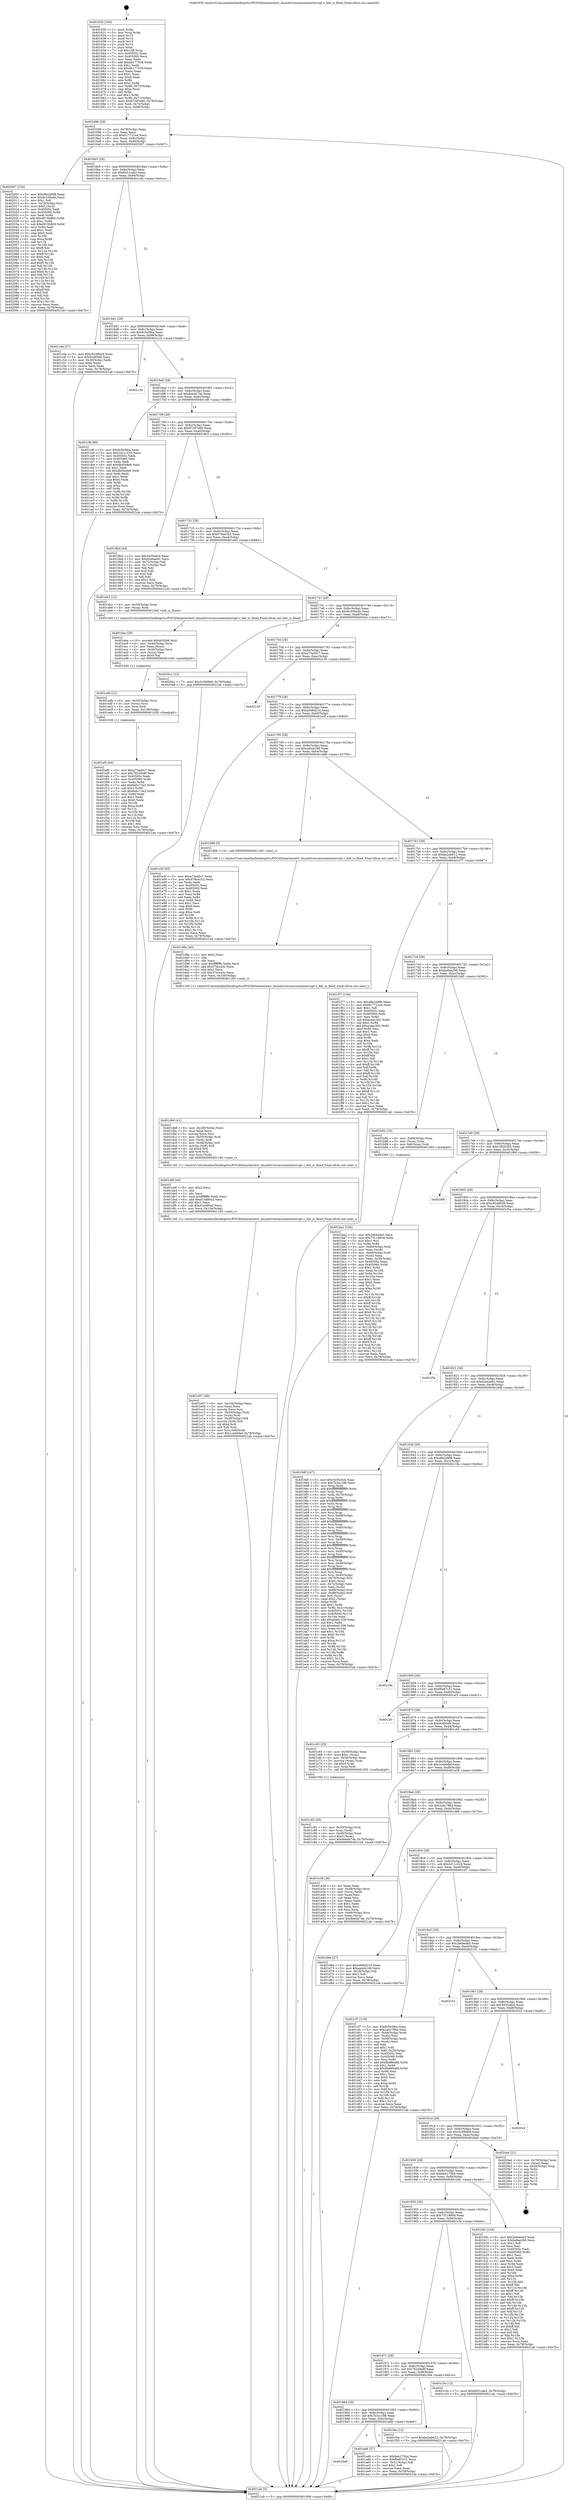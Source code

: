 digraph "0x401630" {
  label = "0x401630 (/mnt/c/Users/mathe/Desktop/tcc/POCII/binaries/extr_linuxdriversmiscmeiinterrupt.c_hdr_is_fixed_Final-ollvm.out::main(0))"
  labelloc = "t"
  node[shape=record]

  Entry [label="",width=0.3,height=0.3,shape=circle,fillcolor=black,style=filled]
  "0x401698" [label="{
     0x401698 [29]\l
     | [instrs]\l
     &nbsp;&nbsp;0x401698 \<+3\>: mov -0x78(%rbp),%eax\l
     &nbsp;&nbsp;0x40169b \<+2\>: mov %eax,%ecx\l
     &nbsp;&nbsp;0x40169d \<+6\>: sub $0x817721e4,%ecx\l
     &nbsp;&nbsp;0x4016a3 \<+6\>: mov %eax,-0x8c(%rbp)\l
     &nbsp;&nbsp;0x4016a9 \<+6\>: mov %ecx,-0x90(%rbp)\l
     &nbsp;&nbsp;0x4016af \<+6\>: je 0000000000402007 \<main+0x9d7\>\l
  }"]
  "0x402007" [label="{
     0x402007 [154]\l
     | [instrs]\l
     &nbsp;&nbsp;0x402007 \<+5\>: mov $0xd8e2d9f8,%eax\l
     &nbsp;&nbsp;0x40200c \<+5\>: mov $0x9c358a4b,%ecx\l
     &nbsp;&nbsp;0x402011 \<+2\>: mov $0x1,%dl\l
     &nbsp;&nbsp;0x402013 \<+4\>: mov -0x70(%rbp),%rsi\l
     &nbsp;&nbsp;0x402017 \<+6\>: movl $0x0,(%rsi)\l
     &nbsp;&nbsp;0x40201d \<+7\>: mov 0x40505c,%edi\l
     &nbsp;&nbsp;0x402024 \<+8\>: mov 0x405060,%r8d\l
     &nbsp;&nbsp;0x40202c \<+3\>: mov %edi,%r9d\l
     &nbsp;&nbsp;0x40202f \<+7\>: add $0xd915b860,%r9d\l
     &nbsp;&nbsp;0x402036 \<+4\>: sub $0x1,%r9d\l
     &nbsp;&nbsp;0x40203a \<+7\>: sub $0xd915b860,%r9d\l
     &nbsp;&nbsp;0x402041 \<+4\>: imul %r9d,%edi\l
     &nbsp;&nbsp;0x402045 \<+3\>: and $0x1,%edi\l
     &nbsp;&nbsp;0x402048 \<+3\>: cmp $0x0,%edi\l
     &nbsp;&nbsp;0x40204b \<+4\>: sete %r10b\l
     &nbsp;&nbsp;0x40204f \<+4\>: cmp $0xa,%r8d\l
     &nbsp;&nbsp;0x402053 \<+4\>: setl %r11b\l
     &nbsp;&nbsp;0x402057 \<+3\>: mov %r10b,%bl\l
     &nbsp;&nbsp;0x40205a \<+3\>: xor $0xff,%bl\l
     &nbsp;&nbsp;0x40205d \<+3\>: mov %r11b,%r14b\l
     &nbsp;&nbsp;0x402060 \<+4\>: xor $0xff,%r14b\l
     &nbsp;&nbsp;0x402064 \<+3\>: xor $0x0,%dl\l
     &nbsp;&nbsp;0x402067 \<+3\>: mov %bl,%r15b\l
     &nbsp;&nbsp;0x40206a \<+4\>: and $0x0,%r15b\l
     &nbsp;&nbsp;0x40206e \<+3\>: and %dl,%r10b\l
     &nbsp;&nbsp;0x402071 \<+3\>: mov %r14b,%r12b\l
     &nbsp;&nbsp;0x402074 \<+4\>: and $0x0,%r12b\l
     &nbsp;&nbsp;0x402078 \<+3\>: and %dl,%r11b\l
     &nbsp;&nbsp;0x40207b \<+3\>: or %r10b,%r15b\l
     &nbsp;&nbsp;0x40207e \<+3\>: or %r11b,%r12b\l
     &nbsp;&nbsp;0x402081 \<+3\>: xor %r12b,%r15b\l
     &nbsp;&nbsp;0x402084 \<+3\>: or %r14b,%bl\l
     &nbsp;&nbsp;0x402087 \<+3\>: xor $0xff,%bl\l
     &nbsp;&nbsp;0x40208a \<+3\>: or $0x0,%dl\l
     &nbsp;&nbsp;0x40208d \<+2\>: and %dl,%bl\l
     &nbsp;&nbsp;0x40208f \<+3\>: or %bl,%r15b\l
     &nbsp;&nbsp;0x402092 \<+4\>: test $0x1,%r15b\l
     &nbsp;&nbsp;0x402096 \<+3\>: cmovne %ecx,%eax\l
     &nbsp;&nbsp;0x402099 \<+3\>: mov %eax,-0x78(%rbp)\l
     &nbsp;&nbsp;0x40209c \<+5\>: jmp 00000000004021ab \<main+0xb7b\>\l
  }"]
  "0x4016b5" [label="{
     0x4016b5 [28]\l
     | [instrs]\l
     &nbsp;&nbsp;0x4016b5 \<+5\>: jmp 00000000004016ba \<main+0x8a\>\l
     &nbsp;&nbsp;0x4016ba \<+6\>: mov -0x8c(%rbp),%eax\l
     &nbsp;&nbsp;0x4016c0 \<+5\>: sub $0x8451cab2,%eax\l
     &nbsp;&nbsp;0x4016c5 \<+6\>: mov %eax,-0x94(%rbp)\l
     &nbsp;&nbsp;0x4016cb \<+6\>: je 0000000000401c4a \<main+0x61a\>\l
  }"]
  Exit [label="",width=0.3,height=0.3,shape=circle,fillcolor=black,style=filled,peripheries=2]
  "0x401c4a" [label="{
     0x401c4a [27]\l
     | [instrs]\l
     &nbsp;&nbsp;0x401c4a \<+5\>: mov $0xc9249b29,%eax\l
     &nbsp;&nbsp;0x401c4f \<+5\>: mov $0x9cd85d6,%ecx\l
     &nbsp;&nbsp;0x401c54 \<+3\>: mov -0x30(%rbp),%edx\l
     &nbsp;&nbsp;0x401c57 \<+3\>: cmp $0x0,%edx\l
     &nbsp;&nbsp;0x401c5a \<+3\>: cmove %ecx,%eax\l
     &nbsp;&nbsp;0x401c5d \<+3\>: mov %eax,-0x78(%rbp)\l
     &nbsp;&nbsp;0x401c60 \<+5\>: jmp 00000000004021ab \<main+0xb7b\>\l
  }"]
  "0x4016d1" [label="{
     0x4016d1 [28]\l
     | [instrs]\l
     &nbsp;&nbsp;0x4016d1 \<+5\>: jmp 00000000004016d6 \<main+0xa6\>\l
     &nbsp;&nbsp;0x4016d6 \<+6\>: mov -0x8c(%rbp),%eax\l
     &nbsp;&nbsp;0x4016dc \<+5\>: sub $0x8c5e5fea,%eax\l
     &nbsp;&nbsp;0x4016e1 \<+6\>: mov %eax,-0x98(%rbp)\l
     &nbsp;&nbsp;0x4016e7 \<+6\>: je 000000000040212e \<main+0xafe\>\l
  }"]
  "0x401ef0" [label="{
     0x401ef0 [94]\l
     | [instrs]\l
     &nbsp;&nbsp;0x401ef0 \<+5\>: mov $0xa73ad0c7,%eax\l
     &nbsp;&nbsp;0x401ef5 \<+5\>: mov $0x78249e8f,%esi\l
     &nbsp;&nbsp;0x401efa \<+7\>: mov 0x40505c,%edx\l
     &nbsp;&nbsp;0x401f01 \<+8\>: mov 0x405060,%r8d\l
     &nbsp;&nbsp;0x401f09 \<+3\>: mov %edx,%r9d\l
     &nbsp;&nbsp;0x401f0c \<+7\>: add $0x6ebc73a3,%r9d\l
     &nbsp;&nbsp;0x401f13 \<+4\>: sub $0x1,%r9d\l
     &nbsp;&nbsp;0x401f17 \<+7\>: sub $0x6ebc73a3,%r9d\l
     &nbsp;&nbsp;0x401f1e \<+4\>: imul %r9d,%edx\l
     &nbsp;&nbsp;0x401f22 \<+3\>: and $0x1,%edx\l
     &nbsp;&nbsp;0x401f25 \<+3\>: cmp $0x0,%edx\l
     &nbsp;&nbsp;0x401f28 \<+4\>: sete %r10b\l
     &nbsp;&nbsp;0x401f2c \<+4\>: cmp $0xa,%r8d\l
     &nbsp;&nbsp;0x401f30 \<+4\>: setl %r11b\l
     &nbsp;&nbsp;0x401f34 \<+3\>: mov %r10b,%bl\l
     &nbsp;&nbsp;0x401f37 \<+3\>: and %r11b,%bl\l
     &nbsp;&nbsp;0x401f3a \<+3\>: xor %r11b,%r10b\l
     &nbsp;&nbsp;0x401f3d \<+3\>: or %r10b,%bl\l
     &nbsp;&nbsp;0x401f40 \<+3\>: test $0x1,%bl\l
     &nbsp;&nbsp;0x401f43 \<+3\>: cmovne %esi,%eax\l
     &nbsp;&nbsp;0x401f46 \<+3\>: mov %eax,-0x78(%rbp)\l
     &nbsp;&nbsp;0x401f49 \<+5\>: jmp 00000000004021ab \<main+0xb7b\>\l
  }"]
  "0x40212e" [label="{
     0x40212e\l
  }", style=dashed]
  "0x4016ed" [label="{
     0x4016ed [28]\l
     | [instrs]\l
     &nbsp;&nbsp;0x4016ed \<+5\>: jmp 00000000004016f2 \<main+0xc2\>\l
     &nbsp;&nbsp;0x4016f2 \<+6\>: mov -0x8c(%rbp),%eax\l
     &nbsp;&nbsp;0x4016f8 \<+5\>: sub $0x8ee4b74e,%eax\l
     &nbsp;&nbsp;0x4016fd \<+6\>: mov %eax,-0x9c(%rbp)\l
     &nbsp;&nbsp;0x401703 \<+6\>: je 0000000000401c9f \<main+0x66f\>\l
  }"]
  "0x401edb" [label="{
     0x401edb [21]\l
     | [instrs]\l
     &nbsp;&nbsp;0x401edb \<+4\>: mov -0x50(%rbp),%rcx\l
     &nbsp;&nbsp;0x401edf \<+3\>: mov (%rcx),%rcx\l
     &nbsp;&nbsp;0x401ee2 \<+3\>: mov %rcx,%rdi\l
     &nbsp;&nbsp;0x401ee5 \<+6\>: mov %eax,-0x108(%rbp)\l
     &nbsp;&nbsp;0x401eeb \<+5\>: call 0000000000401030 \<free@plt\>\l
     | [calls]\l
     &nbsp;&nbsp;0x401030 \{1\} (unknown)\l
  }"]
  "0x401c9f" [label="{
     0x401c9f [88]\l
     | [instrs]\l
     &nbsp;&nbsp;0x401c9f \<+5\>: mov $0x8c5e5fea,%eax\l
     &nbsp;&nbsp;0x401ca4 \<+5\>: mov $0x2d11c21b,%ecx\l
     &nbsp;&nbsp;0x401ca9 \<+7\>: mov 0x40505c,%edx\l
     &nbsp;&nbsp;0x401cb0 \<+7\>: mov 0x405060,%esi\l
     &nbsp;&nbsp;0x401cb7 \<+2\>: mov %edx,%edi\l
     &nbsp;&nbsp;0x401cb9 \<+6\>: add $0xdbd5e8e6,%edi\l
     &nbsp;&nbsp;0x401cbf \<+3\>: sub $0x1,%edi\l
     &nbsp;&nbsp;0x401cc2 \<+6\>: sub $0xdbd5e8e6,%edi\l
     &nbsp;&nbsp;0x401cc8 \<+3\>: imul %edi,%edx\l
     &nbsp;&nbsp;0x401ccb \<+3\>: and $0x1,%edx\l
     &nbsp;&nbsp;0x401cce \<+3\>: cmp $0x0,%edx\l
     &nbsp;&nbsp;0x401cd1 \<+4\>: sete %r8b\l
     &nbsp;&nbsp;0x401cd5 \<+3\>: cmp $0xa,%esi\l
     &nbsp;&nbsp;0x401cd8 \<+4\>: setl %r9b\l
     &nbsp;&nbsp;0x401cdc \<+3\>: mov %r8b,%r10b\l
     &nbsp;&nbsp;0x401cdf \<+3\>: and %r9b,%r10b\l
     &nbsp;&nbsp;0x401ce2 \<+3\>: xor %r9b,%r8b\l
     &nbsp;&nbsp;0x401ce5 \<+3\>: or %r8b,%r10b\l
     &nbsp;&nbsp;0x401ce8 \<+4\>: test $0x1,%r10b\l
     &nbsp;&nbsp;0x401cec \<+3\>: cmovne %ecx,%eax\l
     &nbsp;&nbsp;0x401cef \<+3\>: mov %eax,-0x78(%rbp)\l
     &nbsp;&nbsp;0x401cf2 \<+5\>: jmp 00000000004021ab \<main+0xb7b\>\l
  }"]
  "0x401709" [label="{
     0x401709 [28]\l
     | [instrs]\l
     &nbsp;&nbsp;0x401709 \<+5\>: jmp 000000000040170e \<main+0xde\>\l
     &nbsp;&nbsp;0x40170e \<+6\>: mov -0x8c(%rbp),%eax\l
     &nbsp;&nbsp;0x401714 \<+5\>: sub $0x97287e89,%eax\l
     &nbsp;&nbsp;0x401719 \<+6\>: mov %eax,-0xa0(%rbp)\l
     &nbsp;&nbsp;0x40171f \<+6\>: je 00000000004019b3 \<main+0x383\>\l
  }"]
  "0x401ebe" [label="{
     0x401ebe [29]\l
     | [instrs]\l
     &nbsp;&nbsp;0x401ebe \<+10\>: movabs $0x4030b6,%rdi\l
     &nbsp;&nbsp;0x401ec8 \<+4\>: mov -0x40(%rbp),%rcx\l
     &nbsp;&nbsp;0x401ecc \<+2\>: mov %eax,(%rcx)\l
     &nbsp;&nbsp;0x401ece \<+4\>: mov -0x40(%rbp),%rcx\l
     &nbsp;&nbsp;0x401ed2 \<+2\>: mov (%rcx),%esi\l
     &nbsp;&nbsp;0x401ed4 \<+2\>: mov $0x0,%al\l
     &nbsp;&nbsp;0x401ed6 \<+5\>: call 0000000000401040 \<printf@plt\>\l
     | [calls]\l
     &nbsp;&nbsp;0x401040 \{1\} (unknown)\l
  }"]
  "0x4019b3" [label="{
     0x4019b3 [44]\l
     | [instrs]\l
     &nbsp;&nbsp;0x4019b3 \<+5\>: mov $0x3435c6cb,%eax\l
     &nbsp;&nbsp;0x4019b8 \<+5\>: mov $0xd2ebae91,%ecx\l
     &nbsp;&nbsp;0x4019bd \<+3\>: mov -0x72(%rbp),%dl\l
     &nbsp;&nbsp;0x4019c0 \<+4\>: mov -0x71(%rbp),%sil\l
     &nbsp;&nbsp;0x4019c4 \<+3\>: mov %dl,%dil\l
     &nbsp;&nbsp;0x4019c7 \<+3\>: and %sil,%dil\l
     &nbsp;&nbsp;0x4019ca \<+3\>: xor %sil,%dl\l
     &nbsp;&nbsp;0x4019cd \<+3\>: or %dl,%dil\l
     &nbsp;&nbsp;0x4019d0 \<+4\>: test $0x1,%dil\l
     &nbsp;&nbsp;0x4019d4 \<+3\>: cmovne %ecx,%eax\l
     &nbsp;&nbsp;0x4019d7 \<+3\>: mov %eax,-0x78(%rbp)\l
     &nbsp;&nbsp;0x4019da \<+5\>: jmp 00000000004021ab \<main+0xb7b\>\l
  }"]
  "0x401725" [label="{
     0x401725 [28]\l
     | [instrs]\l
     &nbsp;&nbsp;0x401725 \<+5\>: jmp 000000000040172a \<main+0xfa\>\l
     &nbsp;&nbsp;0x40172a \<+6\>: mov -0x8c(%rbp),%eax\l
     &nbsp;&nbsp;0x401730 \<+5\>: sub $0x978a41b2,%eax\l
     &nbsp;&nbsp;0x401735 \<+6\>: mov %eax,-0xa4(%rbp)\l
     &nbsp;&nbsp;0x40173b \<+6\>: je 0000000000401eb2 \<main+0x882\>\l
  }"]
  "0x4021ab" [label="{
     0x4021ab [5]\l
     | [instrs]\l
     &nbsp;&nbsp;0x4021ab \<+5\>: jmp 0000000000401698 \<main+0x68\>\l
  }"]
  "0x401630" [label="{
     0x401630 [104]\l
     | [instrs]\l
     &nbsp;&nbsp;0x401630 \<+1\>: push %rbp\l
     &nbsp;&nbsp;0x401631 \<+3\>: mov %rsp,%rbp\l
     &nbsp;&nbsp;0x401634 \<+2\>: push %r15\l
     &nbsp;&nbsp;0x401636 \<+2\>: push %r14\l
     &nbsp;&nbsp;0x401638 \<+2\>: push %r13\l
     &nbsp;&nbsp;0x40163a \<+2\>: push %r12\l
     &nbsp;&nbsp;0x40163c \<+1\>: push %rbx\l
     &nbsp;&nbsp;0x40163d \<+7\>: sub $0x108,%rsp\l
     &nbsp;&nbsp;0x401644 \<+7\>: mov 0x40505c,%eax\l
     &nbsp;&nbsp;0x40164b \<+7\>: mov 0x405060,%ecx\l
     &nbsp;&nbsp;0x401652 \<+2\>: mov %eax,%edx\l
     &nbsp;&nbsp;0x401654 \<+6\>: add $0xbb177438,%edx\l
     &nbsp;&nbsp;0x40165a \<+3\>: sub $0x1,%edx\l
     &nbsp;&nbsp;0x40165d \<+6\>: sub $0xbb177438,%edx\l
     &nbsp;&nbsp;0x401663 \<+3\>: imul %edx,%eax\l
     &nbsp;&nbsp;0x401666 \<+3\>: and $0x1,%eax\l
     &nbsp;&nbsp;0x401669 \<+3\>: cmp $0x0,%eax\l
     &nbsp;&nbsp;0x40166c \<+4\>: sete %r8b\l
     &nbsp;&nbsp;0x401670 \<+4\>: and $0x1,%r8b\l
     &nbsp;&nbsp;0x401674 \<+4\>: mov %r8b,-0x72(%rbp)\l
     &nbsp;&nbsp;0x401678 \<+3\>: cmp $0xa,%ecx\l
     &nbsp;&nbsp;0x40167b \<+4\>: setl %r8b\l
     &nbsp;&nbsp;0x40167f \<+4\>: and $0x1,%r8b\l
     &nbsp;&nbsp;0x401683 \<+4\>: mov %r8b,-0x71(%rbp)\l
     &nbsp;&nbsp;0x401687 \<+7\>: movl $0x97287e89,-0x78(%rbp)\l
     &nbsp;&nbsp;0x40168e \<+3\>: mov %edi,-0x7c(%rbp)\l
     &nbsp;&nbsp;0x401691 \<+7\>: mov %rsi,-0x88(%rbp)\l
  }"]
  "0x401e07" [label="{
     0x401e07 [49]\l
     | [instrs]\l
     &nbsp;&nbsp;0x401e07 \<+6\>: mov -0x104(%rbp),%ecx\l
     &nbsp;&nbsp;0x401e0d \<+3\>: imul %eax,%ecx\l
     &nbsp;&nbsp;0x401e10 \<+3\>: movslq %ecx,%rsi\l
     &nbsp;&nbsp;0x401e13 \<+4\>: mov -0x50(%rbp),%rdi\l
     &nbsp;&nbsp;0x401e17 \<+3\>: mov (%rdi),%rdi\l
     &nbsp;&nbsp;0x401e1a \<+4\>: mov -0x48(%rbp),%r8\l
     &nbsp;&nbsp;0x401e1e \<+3\>: movslq (%r8),%r8\l
     &nbsp;&nbsp;0x401e21 \<+4\>: shl $0x4,%r8\l
     &nbsp;&nbsp;0x401e25 \<+3\>: add %r8,%rdi\l
     &nbsp;&nbsp;0x401e28 \<+4\>: mov %rsi,0x8(%rdi)\l
     &nbsp;&nbsp;0x401e2c \<+7\>: movl $0x1ceb6def,-0x78(%rbp)\l
     &nbsp;&nbsp;0x401e33 \<+5\>: jmp 00000000004021ab \<main+0xb7b\>\l
  }"]
  "0x401eb2" [label="{
     0x401eb2 [12]\l
     | [instrs]\l
     &nbsp;&nbsp;0x401eb2 \<+4\>: mov -0x50(%rbp),%rax\l
     &nbsp;&nbsp;0x401eb6 \<+3\>: mov (%rax),%rdi\l
     &nbsp;&nbsp;0x401eb9 \<+5\>: call 00000000004013e0 \<hdr_is_fixed\>\l
     | [calls]\l
     &nbsp;&nbsp;0x4013e0 \{1\} (/mnt/c/Users/mathe/Desktop/tcc/POCII/binaries/extr_linuxdriversmiscmeiinterrupt.c_hdr_is_fixed_Final-ollvm.out::hdr_is_fixed)\l
  }"]
  "0x401741" [label="{
     0x401741 [28]\l
     | [instrs]\l
     &nbsp;&nbsp;0x401741 \<+5\>: jmp 0000000000401746 \<main+0x116\>\l
     &nbsp;&nbsp;0x401746 \<+6\>: mov -0x8c(%rbp),%eax\l
     &nbsp;&nbsp;0x40174c \<+5\>: sub $0x9c358a4b,%eax\l
     &nbsp;&nbsp;0x401751 \<+6\>: mov %eax,-0xa8(%rbp)\l
     &nbsp;&nbsp;0x401757 \<+6\>: je 00000000004020a1 \<main+0xa71\>\l
  }"]
  "0x401ddf" [label="{
     0x401ddf [40]\l
     | [instrs]\l
     &nbsp;&nbsp;0x401ddf \<+5\>: mov $0x2,%ecx\l
     &nbsp;&nbsp;0x401de4 \<+1\>: cltd\l
     &nbsp;&nbsp;0x401de5 \<+2\>: idiv %ecx\l
     &nbsp;&nbsp;0x401de7 \<+6\>: imul $0xfffffffe,%edx,%ecx\l
     &nbsp;&nbsp;0x401ded \<+6\>: add $0xd1ed80a2,%ecx\l
     &nbsp;&nbsp;0x401df3 \<+3\>: add $0x1,%ecx\l
     &nbsp;&nbsp;0x401df6 \<+6\>: sub $0xd1ed80a2,%ecx\l
     &nbsp;&nbsp;0x401dfc \<+6\>: mov %ecx,-0x104(%rbp)\l
     &nbsp;&nbsp;0x401e02 \<+5\>: call 0000000000401160 \<next_i\>\l
     | [calls]\l
     &nbsp;&nbsp;0x401160 \{1\} (/mnt/c/Users/mathe/Desktop/tcc/POCII/binaries/extr_linuxdriversmiscmeiinterrupt.c_hdr_is_fixed_Final-ollvm.out::next_i)\l
  }"]
  "0x4020a1" [label="{
     0x4020a1 [12]\l
     | [instrs]\l
     &nbsp;&nbsp;0x4020a1 \<+7\>: movl $0x3c590fe8,-0x78(%rbp)\l
     &nbsp;&nbsp;0x4020a8 \<+5\>: jmp 00000000004021ab \<main+0xb7b\>\l
  }"]
  "0x40175d" [label="{
     0x40175d [28]\l
     | [instrs]\l
     &nbsp;&nbsp;0x40175d \<+5\>: jmp 0000000000401762 \<main+0x132\>\l
     &nbsp;&nbsp;0x401762 \<+6\>: mov -0x8c(%rbp),%eax\l
     &nbsp;&nbsp;0x401768 \<+5\>: sub $0xa73ad0c7,%eax\l
     &nbsp;&nbsp;0x40176d \<+6\>: mov %eax,-0xac(%rbp)\l
     &nbsp;&nbsp;0x401773 \<+6\>: je 0000000000402150 \<main+0xb20\>\l
  }"]
  "0x401db6" [label="{
     0x401db6 [41]\l
     | [instrs]\l
     &nbsp;&nbsp;0x401db6 \<+6\>: mov -0x100(%rbp),%ecx\l
     &nbsp;&nbsp;0x401dbc \<+3\>: imul %eax,%ecx\l
     &nbsp;&nbsp;0x401dbf \<+3\>: movslq %ecx,%rsi\l
     &nbsp;&nbsp;0x401dc2 \<+4\>: mov -0x50(%rbp),%rdi\l
     &nbsp;&nbsp;0x401dc6 \<+3\>: mov (%rdi),%rdi\l
     &nbsp;&nbsp;0x401dc9 \<+4\>: mov -0x48(%rbp),%r8\l
     &nbsp;&nbsp;0x401dcd \<+3\>: movslq (%r8),%r8\l
     &nbsp;&nbsp;0x401dd0 \<+4\>: shl $0x4,%r8\l
     &nbsp;&nbsp;0x401dd4 \<+3\>: add %r8,%rdi\l
     &nbsp;&nbsp;0x401dd7 \<+3\>: mov %rsi,(%rdi)\l
     &nbsp;&nbsp;0x401dda \<+5\>: call 0000000000401160 \<next_i\>\l
     | [calls]\l
     &nbsp;&nbsp;0x401160 \{1\} (/mnt/c/Users/mathe/Desktop/tcc/POCII/binaries/extr_linuxdriversmiscmeiinterrupt.c_hdr_is_fixed_Final-ollvm.out::next_i)\l
  }"]
  "0x402150" [label="{
     0x402150\l
  }", style=dashed]
  "0x401779" [label="{
     0x401779 [28]\l
     | [instrs]\l
     &nbsp;&nbsp;0x401779 \<+5\>: jmp 000000000040177e \<main+0x14e\>\l
     &nbsp;&nbsp;0x40177e \<+6\>: mov -0x8c(%rbp),%eax\l
     &nbsp;&nbsp;0x401784 \<+5\>: sub $0xa948d21d,%eax\l
     &nbsp;&nbsp;0x401789 \<+6\>: mov %eax,-0xb0(%rbp)\l
     &nbsp;&nbsp;0x40178f \<+6\>: je 0000000000401e5f \<main+0x82f\>\l
  }"]
  "0x401d8e" [label="{
     0x401d8e [40]\l
     | [instrs]\l
     &nbsp;&nbsp;0x401d8e \<+5\>: mov $0x2,%ecx\l
     &nbsp;&nbsp;0x401d93 \<+1\>: cltd\l
     &nbsp;&nbsp;0x401d94 \<+2\>: idiv %ecx\l
     &nbsp;&nbsp;0x401d96 \<+6\>: imul $0xfffffffe,%edx,%ecx\l
     &nbsp;&nbsp;0x401d9c \<+6\>: add $0x57dcca3c,%ecx\l
     &nbsp;&nbsp;0x401da2 \<+3\>: add $0x1,%ecx\l
     &nbsp;&nbsp;0x401da5 \<+6\>: sub $0x57dcca3c,%ecx\l
     &nbsp;&nbsp;0x401dab \<+6\>: mov %ecx,-0x100(%rbp)\l
     &nbsp;&nbsp;0x401db1 \<+5\>: call 0000000000401160 \<next_i\>\l
     | [calls]\l
     &nbsp;&nbsp;0x401160 \{1\} (/mnt/c/Users/mathe/Desktop/tcc/POCII/binaries/extr_linuxdriversmiscmeiinterrupt.c_hdr_is_fixed_Final-ollvm.out::next_i)\l
  }"]
  "0x401e5f" [label="{
     0x401e5f [83]\l
     | [instrs]\l
     &nbsp;&nbsp;0x401e5f \<+5\>: mov $0xa73ad0c7,%eax\l
     &nbsp;&nbsp;0x401e64 \<+5\>: mov $0x978a41b2,%ecx\l
     &nbsp;&nbsp;0x401e69 \<+2\>: xor %edx,%edx\l
     &nbsp;&nbsp;0x401e6b \<+7\>: mov 0x40505c,%esi\l
     &nbsp;&nbsp;0x401e72 \<+7\>: mov 0x405060,%edi\l
     &nbsp;&nbsp;0x401e79 \<+3\>: sub $0x1,%edx\l
     &nbsp;&nbsp;0x401e7c \<+3\>: mov %esi,%r8d\l
     &nbsp;&nbsp;0x401e7f \<+3\>: add %edx,%r8d\l
     &nbsp;&nbsp;0x401e82 \<+4\>: imul %r8d,%esi\l
     &nbsp;&nbsp;0x401e86 \<+3\>: and $0x1,%esi\l
     &nbsp;&nbsp;0x401e89 \<+3\>: cmp $0x0,%esi\l
     &nbsp;&nbsp;0x401e8c \<+4\>: sete %r9b\l
     &nbsp;&nbsp;0x401e90 \<+3\>: cmp $0xa,%edi\l
     &nbsp;&nbsp;0x401e93 \<+4\>: setl %r10b\l
     &nbsp;&nbsp;0x401e97 \<+3\>: mov %r9b,%r11b\l
     &nbsp;&nbsp;0x401e9a \<+3\>: and %r10b,%r11b\l
     &nbsp;&nbsp;0x401e9d \<+3\>: xor %r10b,%r9b\l
     &nbsp;&nbsp;0x401ea0 \<+3\>: or %r9b,%r11b\l
     &nbsp;&nbsp;0x401ea3 \<+4\>: test $0x1,%r11b\l
     &nbsp;&nbsp;0x401ea7 \<+3\>: cmovne %ecx,%eax\l
     &nbsp;&nbsp;0x401eaa \<+3\>: mov %eax,-0x78(%rbp)\l
     &nbsp;&nbsp;0x401ead \<+5\>: jmp 00000000004021ab \<main+0xb7b\>\l
  }"]
  "0x401795" [label="{
     0x401795 [28]\l
     | [instrs]\l
     &nbsp;&nbsp;0x401795 \<+5\>: jmp 000000000040179a \<main+0x16a\>\l
     &nbsp;&nbsp;0x40179a \<+6\>: mov -0x8c(%rbp),%eax\l
     &nbsp;&nbsp;0x4017a0 \<+5\>: sub $0xaabcb168,%eax\l
     &nbsp;&nbsp;0x4017a5 \<+6\>: mov %eax,-0xb4(%rbp)\l
     &nbsp;&nbsp;0x4017ab \<+6\>: je 0000000000401d89 \<main+0x759\>\l
  }"]
  "0x401c82" [label="{
     0x401c82 [29]\l
     | [instrs]\l
     &nbsp;&nbsp;0x401c82 \<+4\>: mov -0x50(%rbp),%rdi\l
     &nbsp;&nbsp;0x401c86 \<+3\>: mov %rax,(%rdi)\l
     &nbsp;&nbsp;0x401c89 \<+4\>: mov -0x48(%rbp),%rax\l
     &nbsp;&nbsp;0x401c8d \<+6\>: movl $0x0,(%rax)\l
     &nbsp;&nbsp;0x401c93 \<+7\>: movl $0x8ee4b74e,-0x78(%rbp)\l
     &nbsp;&nbsp;0x401c9a \<+5\>: jmp 00000000004021ab \<main+0xb7b\>\l
  }"]
  "0x401d89" [label="{
     0x401d89 [5]\l
     | [instrs]\l
     &nbsp;&nbsp;0x401d89 \<+5\>: call 0000000000401160 \<next_i\>\l
     | [calls]\l
     &nbsp;&nbsp;0x401160 \{1\} (/mnt/c/Users/mathe/Desktop/tcc/POCII/binaries/extr_linuxdriversmiscmeiinterrupt.c_hdr_is_fixed_Final-ollvm.out::next_i)\l
  }"]
  "0x4017b1" [label="{
     0x4017b1 [28]\l
     | [instrs]\l
     &nbsp;&nbsp;0x4017b1 \<+5\>: jmp 00000000004017b6 \<main+0x186\>\l
     &nbsp;&nbsp;0x4017b6 \<+6\>: mov -0x8c(%rbp),%eax\l
     &nbsp;&nbsp;0x4017bc \<+5\>: sub $0xba2ab612,%eax\l
     &nbsp;&nbsp;0x4017c1 \<+6\>: mov %eax,-0xb8(%rbp)\l
     &nbsp;&nbsp;0x4017c7 \<+6\>: je 0000000000401f77 \<main+0x947\>\l
  }"]
  "0x401ba2" [label="{
     0x401ba2 [156]\l
     | [instrs]\l
     &nbsp;&nbsp;0x401ba2 \<+5\>: mov $0x2e64ede5,%ecx\l
     &nbsp;&nbsp;0x401ba7 \<+5\>: mov $0x7311860d,%edx\l
     &nbsp;&nbsp;0x401bac \<+3\>: mov $0x1,%sil\l
     &nbsp;&nbsp;0x401baf \<+3\>: xor %r8d,%r8d\l
     &nbsp;&nbsp;0x401bb2 \<+4\>: mov -0x60(%rbp),%rdi\l
     &nbsp;&nbsp;0x401bb6 \<+2\>: mov %eax,(%rdi)\l
     &nbsp;&nbsp;0x401bb8 \<+4\>: mov -0x60(%rbp),%rdi\l
     &nbsp;&nbsp;0x401bbc \<+2\>: mov (%rdi),%eax\l
     &nbsp;&nbsp;0x401bbe \<+3\>: mov %eax,-0x30(%rbp)\l
     &nbsp;&nbsp;0x401bc1 \<+7\>: mov 0x40505c,%eax\l
     &nbsp;&nbsp;0x401bc8 \<+8\>: mov 0x405060,%r9d\l
     &nbsp;&nbsp;0x401bd0 \<+4\>: sub $0x1,%r8d\l
     &nbsp;&nbsp;0x401bd4 \<+3\>: mov %eax,%r10d\l
     &nbsp;&nbsp;0x401bd7 \<+3\>: add %r8d,%r10d\l
     &nbsp;&nbsp;0x401bda \<+4\>: imul %r10d,%eax\l
     &nbsp;&nbsp;0x401bde \<+3\>: and $0x1,%eax\l
     &nbsp;&nbsp;0x401be1 \<+3\>: cmp $0x0,%eax\l
     &nbsp;&nbsp;0x401be4 \<+4\>: sete %r11b\l
     &nbsp;&nbsp;0x401be8 \<+4\>: cmp $0xa,%r9d\l
     &nbsp;&nbsp;0x401bec \<+3\>: setl %bl\l
     &nbsp;&nbsp;0x401bef \<+3\>: mov %r11b,%r14b\l
     &nbsp;&nbsp;0x401bf2 \<+4\>: xor $0xff,%r14b\l
     &nbsp;&nbsp;0x401bf6 \<+3\>: mov %bl,%r15b\l
     &nbsp;&nbsp;0x401bf9 \<+4\>: xor $0xff,%r15b\l
     &nbsp;&nbsp;0x401bfd \<+4\>: xor $0x0,%sil\l
     &nbsp;&nbsp;0x401c01 \<+3\>: mov %r14b,%r12b\l
     &nbsp;&nbsp;0x401c04 \<+4\>: and $0x0,%r12b\l
     &nbsp;&nbsp;0x401c08 \<+3\>: and %sil,%r11b\l
     &nbsp;&nbsp;0x401c0b \<+3\>: mov %r15b,%r13b\l
     &nbsp;&nbsp;0x401c0e \<+4\>: and $0x0,%r13b\l
     &nbsp;&nbsp;0x401c12 \<+3\>: and %sil,%bl\l
     &nbsp;&nbsp;0x401c15 \<+3\>: or %r11b,%r12b\l
     &nbsp;&nbsp;0x401c18 \<+3\>: or %bl,%r13b\l
     &nbsp;&nbsp;0x401c1b \<+3\>: xor %r13b,%r12b\l
     &nbsp;&nbsp;0x401c1e \<+3\>: or %r15b,%r14b\l
     &nbsp;&nbsp;0x401c21 \<+4\>: xor $0xff,%r14b\l
     &nbsp;&nbsp;0x401c25 \<+4\>: or $0x0,%sil\l
     &nbsp;&nbsp;0x401c29 \<+3\>: and %sil,%r14b\l
     &nbsp;&nbsp;0x401c2c \<+3\>: or %r14b,%r12b\l
     &nbsp;&nbsp;0x401c2f \<+4\>: test $0x1,%r12b\l
     &nbsp;&nbsp;0x401c33 \<+3\>: cmovne %edx,%ecx\l
     &nbsp;&nbsp;0x401c36 \<+3\>: mov %ecx,-0x78(%rbp)\l
     &nbsp;&nbsp;0x401c39 \<+5\>: jmp 00000000004021ab \<main+0xb7b\>\l
  }"]
  "0x401f77" [label="{
     0x401f77 [144]\l
     | [instrs]\l
     &nbsp;&nbsp;0x401f77 \<+5\>: mov $0xd8e2d9f8,%eax\l
     &nbsp;&nbsp;0x401f7c \<+5\>: mov $0x817721e4,%ecx\l
     &nbsp;&nbsp;0x401f81 \<+2\>: mov $0x1,%dl\l
     &nbsp;&nbsp;0x401f83 \<+7\>: mov 0x40505c,%esi\l
     &nbsp;&nbsp;0x401f8a \<+7\>: mov 0x405060,%edi\l
     &nbsp;&nbsp;0x401f91 \<+3\>: mov %esi,%r8d\l
     &nbsp;&nbsp;0x401f94 \<+7\>: sub $0xaceac302,%r8d\l
     &nbsp;&nbsp;0x401f9b \<+4\>: sub $0x1,%r8d\l
     &nbsp;&nbsp;0x401f9f \<+7\>: add $0xaceac302,%r8d\l
     &nbsp;&nbsp;0x401fa6 \<+4\>: imul %r8d,%esi\l
     &nbsp;&nbsp;0x401faa \<+3\>: and $0x1,%esi\l
     &nbsp;&nbsp;0x401fad \<+3\>: cmp $0x0,%esi\l
     &nbsp;&nbsp;0x401fb0 \<+4\>: sete %r9b\l
     &nbsp;&nbsp;0x401fb4 \<+3\>: cmp $0xa,%edi\l
     &nbsp;&nbsp;0x401fb7 \<+4\>: setl %r10b\l
     &nbsp;&nbsp;0x401fbb \<+3\>: mov %r9b,%r11b\l
     &nbsp;&nbsp;0x401fbe \<+4\>: xor $0xff,%r11b\l
     &nbsp;&nbsp;0x401fc2 \<+3\>: mov %r10b,%bl\l
     &nbsp;&nbsp;0x401fc5 \<+3\>: xor $0xff,%bl\l
     &nbsp;&nbsp;0x401fc8 \<+3\>: xor $0x1,%dl\l
     &nbsp;&nbsp;0x401fcb \<+3\>: mov %r11b,%r14b\l
     &nbsp;&nbsp;0x401fce \<+4\>: and $0xff,%r14b\l
     &nbsp;&nbsp;0x401fd2 \<+3\>: and %dl,%r9b\l
     &nbsp;&nbsp;0x401fd5 \<+3\>: mov %bl,%r15b\l
     &nbsp;&nbsp;0x401fd8 \<+4\>: and $0xff,%r15b\l
     &nbsp;&nbsp;0x401fdc \<+3\>: and %dl,%r10b\l
     &nbsp;&nbsp;0x401fdf \<+3\>: or %r9b,%r14b\l
     &nbsp;&nbsp;0x401fe2 \<+3\>: or %r10b,%r15b\l
     &nbsp;&nbsp;0x401fe5 \<+3\>: xor %r15b,%r14b\l
     &nbsp;&nbsp;0x401fe8 \<+3\>: or %bl,%r11b\l
     &nbsp;&nbsp;0x401feb \<+4\>: xor $0xff,%r11b\l
     &nbsp;&nbsp;0x401fef \<+3\>: or $0x1,%dl\l
     &nbsp;&nbsp;0x401ff2 \<+3\>: and %dl,%r11b\l
     &nbsp;&nbsp;0x401ff5 \<+3\>: or %r11b,%r14b\l
     &nbsp;&nbsp;0x401ff8 \<+4\>: test $0x1,%r14b\l
     &nbsp;&nbsp;0x401ffc \<+3\>: cmovne %ecx,%eax\l
     &nbsp;&nbsp;0x401fff \<+3\>: mov %eax,-0x78(%rbp)\l
     &nbsp;&nbsp;0x402002 \<+5\>: jmp 00000000004021ab \<main+0xb7b\>\l
  }"]
  "0x4017cd" [label="{
     0x4017cd [28]\l
     | [instrs]\l
     &nbsp;&nbsp;0x4017cd \<+5\>: jmp 00000000004017d2 \<main+0x1a2\>\l
     &nbsp;&nbsp;0x4017d2 \<+6\>: mov -0x8c(%rbp),%eax\l
     &nbsp;&nbsp;0x4017d8 \<+5\>: sub $0xba8ae206,%eax\l
     &nbsp;&nbsp;0x4017dd \<+6\>: mov %eax,-0xbc(%rbp)\l
     &nbsp;&nbsp;0x4017e3 \<+6\>: je 0000000000401b92 \<main+0x562\>\l
  }"]
  "0x4019a9" [label="{
     0x4019a9\l
  }", style=dashed]
  "0x401b92" [label="{
     0x401b92 [16]\l
     | [instrs]\l
     &nbsp;&nbsp;0x401b92 \<+4\>: mov -0x68(%rbp),%rax\l
     &nbsp;&nbsp;0x401b96 \<+3\>: mov (%rax),%rax\l
     &nbsp;&nbsp;0x401b99 \<+4\>: mov 0x8(%rax),%rdi\l
     &nbsp;&nbsp;0x401b9d \<+5\>: call 0000000000401060 \<atoi@plt\>\l
     | [calls]\l
     &nbsp;&nbsp;0x401060 \{1\} (unknown)\l
  }"]
  "0x4017e9" [label="{
     0x4017e9 [28]\l
     | [instrs]\l
     &nbsp;&nbsp;0x4017e9 \<+5\>: jmp 00000000004017ee \<main+0x1be\>\l
     &nbsp;&nbsp;0x4017ee \<+6\>: mov -0x8c(%rbp),%eax\l
     &nbsp;&nbsp;0x4017f4 \<+5\>: sub $0xc28302b5,%eax\l
     &nbsp;&nbsp;0x4017f9 \<+6\>: mov %eax,-0xc0(%rbp)\l
     &nbsp;&nbsp;0x4017ff \<+6\>: je 0000000000401f66 \<main+0x936\>\l
  }"]
  "0x401ad6" [label="{
     0x401ad6 [27]\l
     | [instrs]\l
     &nbsp;&nbsp;0x401ad6 \<+5\>: mov $0x6eb175b4,%eax\l
     &nbsp;&nbsp;0x401adb \<+5\>: mov $0xf9e87c31,%ecx\l
     &nbsp;&nbsp;0x401ae0 \<+3\>: mov -0x31(%rbp),%dl\l
     &nbsp;&nbsp;0x401ae3 \<+3\>: test $0x1,%dl\l
     &nbsp;&nbsp;0x401ae6 \<+3\>: cmovne %ecx,%eax\l
     &nbsp;&nbsp;0x401ae9 \<+3\>: mov %eax,-0x78(%rbp)\l
     &nbsp;&nbsp;0x401aec \<+5\>: jmp 00000000004021ab \<main+0xb7b\>\l
  }"]
  "0x401f66" [label="{
     0x401f66\l
  }", style=dashed]
  "0x401805" [label="{
     0x401805 [28]\l
     | [instrs]\l
     &nbsp;&nbsp;0x401805 \<+5\>: jmp 000000000040180a \<main+0x1da\>\l
     &nbsp;&nbsp;0x40180a \<+6\>: mov -0x8c(%rbp),%eax\l
     &nbsp;&nbsp;0x401810 \<+5\>: sub $0xc9249b29,%eax\l
     &nbsp;&nbsp;0x401815 \<+6\>: mov %eax,-0xc4(%rbp)\l
     &nbsp;&nbsp;0x40181b \<+6\>: je 0000000000401f5a \<main+0x92a\>\l
  }"]
  "0x40198d" [label="{
     0x40198d [28]\l
     | [instrs]\l
     &nbsp;&nbsp;0x40198d \<+5\>: jmp 0000000000401992 \<main+0x362\>\l
     &nbsp;&nbsp;0x401992 \<+6\>: mov -0x8c(%rbp),%eax\l
     &nbsp;&nbsp;0x401998 \<+5\>: sub $0x7b3cc198,%eax\l
     &nbsp;&nbsp;0x40199d \<+6\>: mov %eax,-0xfc(%rbp)\l
     &nbsp;&nbsp;0x4019a3 \<+6\>: je 0000000000401ad6 \<main+0x4a6\>\l
  }"]
  "0x401f5a" [label="{
     0x401f5a\l
  }", style=dashed]
  "0x401821" [label="{
     0x401821 [28]\l
     | [instrs]\l
     &nbsp;&nbsp;0x401821 \<+5\>: jmp 0000000000401826 \<main+0x1f6\>\l
     &nbsp;&nbsp;0x401826 \<+6\>: mov -0x8c(%rbp),%eax\l
     &nbsp;&nbsp;0x40182c \<+5\>: sub $0xd2ebae91,%eax\l
     &nbsp;&nbsp;0x401831 \<+6\>: mov %eax,-0xc8(%rbp)\l
     &nbsp;&nbsp;0x401837 \<+6\>: je 00000000004019df \<main+0x3af\>\l
  }"]
  "0x401f4e" [label="{
     0x401f4e [12]\l
     | [instrs]\l
     &nbsp;&nbsp;0x401f4e \<+7\>: movl $0xba2ab612,-0x78(%rbp)\l
     &nbsp;&nbsp;0x401f55 \<+5\>: jmp 00000000004021ab \<main+0xb7b\>\l
  }"]
  "0x4019df" [label="{
     0x4019df [247]\l
     | [instrs]\l
     &nbsp;&nbsp;0x4019df \<+5\>: mov $0x3435c6cb,%eax\l
     &nbsp;&nbsp;0x4019e4 \<+5\>: mov $0x7b3cc198,%ecx\l
     &nbsp;&nbsp;0x4019e9 \<+3\>: mov %rsp,%rdx\l
     &nbsp;&nbsp;0x4019ec \<+4\>: add $0xfffffffffffffff0,%rdx\l
     &nbsp;&nbsp;0x4019f0 \<+3\>: mov %rdx,%rsp\l
     &nbsp;&nbsp;0x4019f3 \<+4\>: mov %rdx,-0x70(%rbp)\l
     &nbsp;&nbsp;0x4019f7 \<+3\>: mov %rsp,%rdx\l
     &nbsp;&nbsp;0x4019fa \<+4\>: add $0xfffffffffffffff0,%rdx\l
     &nbsp;&nbsp;0x4019fe \<+3\>: mov %rdx,%rsp\l
     &nbsp;&nbsp;0x401a01 \<+3\>: mov %rsp,%rsi\l
     &nbsp;&nbsp;0x401a04 \<+4\>: add $0xfffffffffffffff0,%rsi\l
     &nbsp;&nbsp;0x401a08 \<+3\>: mov %rsi,%rsp\l
     &nbsp;&nbsp;0x401a0b \<+4\>: mov %rsi,-0x68(%rbp)\l
     &nbsp;&nbsp;0x401a0f \<+3\>: mov %rsp,%rsi\l
     &nbsp;&nbsp;0x401a12 \<+4\>: add $0xfffffffffffffff0,%rsi\l
     &nbsp;&nbsp;0x401a16 \<+3\>: mov %rsi,%rsp\l
     &nbsp;&nbsp;0x401a19 \<+4\>: mov %rsi,-0x60(%rbp)\l
     &nbsp;&nbsp;0x401a1d \<+3\>: mov %rsp,%rsi\l
     &nbsp;&nbsp;0x401a20 \<+4\>: add $0xfffffffffffffff0,%rsi\l
     &nbsp;&nbsp;0x401a24 \<+3\>: mov %rsi,%rsp\l
     &nbsp;&nbsp;0x401a27 \<+4\>: mov %rsi,-0x58(%rbp)\l
     &nbsp;&nbsp;0x401a2b \<+3\>: mov %rsp,%rsi\l
     &nbsp;&nbsp;0x401a2e \<+4\>: add $0xfffffffffffffff0,%rsi\l
     &nbsp;&nbsp;0x401a32 \<+3\>: mov %rsi,%rsp\l
     &nbsp;&nbsp;0x401a35 \<+4\>: mov %rsi,-0x50(%rbp)\l
     &nbsp;&nbsp;0x401a39 \<+3\>: mov %rsp,%rsi\l
     &nbsp;&nbsp;0x401a3c \<+4\>: add $0xfffffffffffffff0,%rsi\l
     &nbsp;&nbsp;0x401a40 \<+3\>: mov %rsi,%rsp\l
     &nbsp;&nbsp;0x401a43 \<+4\>: mov %rsi,-0x48(%rbp)\l
     &nbsp;&nbsp;0x401a47 \<+3\>: mov %rsp,%rsi\l
     &nbsp;&nbsp;0x401a4a \<+4\>: add $0xfffffffffffffff0,%rsi\l
     &nbsp;&nbsp;0x401a4e \<+3\>: mov %rsi,%rsp\l
     &nbsp;&nbsp;0x401a51 \<+4\>: mov %rsi,-0x40(%rbp)\l
     &nbsp;&nbsp;0x401a55 \<+4\>: mov -0x70(%rbp),%rsi\l
     &nbsp;&nbsp;0x401a59 \<+6\>: movl $0x0,(%rsi)\l
     &nbsp;&nbsp;0x401a5f \<+3\>: mov -0x7c(%rbp),%edi\l
     &nbsp;&nbsp;0x401a62 \<+2\>: mov %edi,(%rdx)\l
     &nbsp;&nbsp;0x401a64 \<+4\>: mov -0x68(%rbp),%rsi\l
     &nbsp;&nbsp;0x401a68 \<+7\>: mov -0x88(%rbp),%r8\l
     &nbsp;&nbsp;0x401a6f \<+3\>: mov %r8,(%rsi)\l
     &nbsp;&nbsp;0x401a72 \<+3\>: cmpl $0x2,(%rdx)\l
     &nbsp;&nbsp;0x401a75 \<+4\>: setne %r9b\l
     &nbsp;&nbsp;0x401a79 \<+4\>: and $0x1,%r9b\l
     &nbsp;&nbsp;0x401a7d \<+4\>: mov %r9b,-0x31(%rbp)\l
     &nbsp;&nbsp;0x401a81 \<+8\>: mov 0x40505c,%r10d\l
     &nbsp;&nbsp;0x401a89 \<+8\>: mov 0x405060,%r11d\l
     &nbsp;&nbsp;0x401a91 \<+3\>: mov %r10d,%ebx\l
     &nbsp;&nbsp;0x401a94 \<+6\>: add $0xa6ed1338,%ebx\l
     &nbsp;&nbsp;0x401a9a \<+3\>: sub $0x1,%ebx\l
     &nbsp;&nbsp;0x401a9d \<+6\>: sub $0xa6ed1338,%ebx\l
     &nbsp;&nbsp;0x401aa3 \<+4\>: imul %ebx,%r10d\l
     &nbsp;&nbsp;0x401aa7 \<+4\>: and $0x1,%r10d\l
     &nbsp;&nbsp;0x401aab \<+4\>: cmp $0x0,%r10d\l
     &nbsp;&nbsp;0x401aaf \<+4\>: sete %r9b\l
     &nbsp;&nbsp;0x401ab3 \<+4\>: cmp $0xa,%r11d\l
     &nbsp;&nbsp;0x401ab7 \<+4\>: setl %r14b\l
     &nbsp;&nbsp;0x401abb \<+3\>: mov %r9b,%r15b\l
     &nbsp;&nbsp;0x401abe \<+3\>: and %r14b,%r15b\l
     &nbsp;&nbsp;0x401ac1 \<+3\>: xor %r14b,%r9b\l
     &nbsp;&nbsp;0x401ac4 \<+3\>: or %r9b,%r15b\l
     &nbsp;&nbsp;0x401ac7 \<+4\>: test $0x1,%r15b\l
     &nbsp;&nbsp;0x401acb \<+3\>: cmovne %ecx,%eax\l
     &nbsp;&nbsp;0x401ace \<+3\>: mov %eax,-0x78(%rbp)\l
     &nbsp;&nbsp;0x401ad1 \<+5\>: jmp 00000000004021ab \<main+0xb7b\>\l
  }"]
  "0x40183d" [label="{
     0x40183d [28]\l
     | [instrs]\l
     &nbsp;&nbsp;0x40183d \<+5\>: jmp 0000000000401842 \<main+0x212\>\l
     &nbsp;&nbsp;0x401842 \<+6\>: mov -0x8c(%rbp),%eax\l
     &nbsp;&nbsp;0x401848 \<+5\>: sub $0xd8e2d9f8,%eax\l
     &nbsp;&nbsp;0x40184d \<+6\>: mov %eax,-0xcc(%rbp)\l
     &nbsp;&nbsp;0x401853 \<+6\>: je 000000000040219a \<main+0xb6a\>\l
  }"]
  "0x401971" [label="{
     0x401971 [28]\l
     | [instrs]\l
     &nbsp;&nbsp;0x401971 \<+5\>: jmp 0000000000401976 \<main+0x346\>\l
     &nbsp;&nbsp;0x401976 \<+6\>: mov -0x8c(%rbp),%eax\l
     &nbsp;&nbsp;0x40197c \<+5\>: sub $0x78249e8f,%eax\l
     &nbsp;&nbsp;0x401981 \<+6\>: mov %eax,-0xf8(%rbp)\l
     &nbsp;&nbsp;0x401987 \<+6\>: je 0000000000401f4e \<main+0x91e\>\l
  }"]
  "0x401c3e" [label="{
     0x401c3e [12]\l
     | [instrs]\l
     &nbsp;&nbsp;0x401c3e \<+7\>: movl $0x8451cab2,-0x78(%rbp)\l
     &nbsp;&nbsp;0x401c45 \<+5\>: jmp 00000000004021ab \<main+0xb7b\>\l
  }"]
  "0x40219a" [label="{
     0x40219a\l
  }", style=dashed]
  "0x401859" [label="{
     0x401859 [28]\l
     | [instrs]\l
     &nbsp;&nbsp;0x401859 \<+5\>: jmp 000000000040185e \<main+0x22e\>\l
     &nbsp;&nbsp;0x40185e \<+6\>: mov -0x8c(%rbp),%eax\l
     &nbsp;&nbsp;0x401864 \<+5\>: sub $0xf9e87c31,%eax\l
     &nbsp;&nbsp;0x401869 \<+6\>: mov %eax,-0xd0(%rbp)\l
     &nbsp;&nbsp;0x40186f \<+6\>: je 0000000000401af1 \<main+0x4c1\>\l
  }"]
  "0x401955" [label="{
     0x401955 [28]\l
     | [instrs]\l
     &nbsp;&nbsp;0x401955 \<+5\>: jmp 000000000040195a \<main+0x32a\>\l
     &nbsp;&nbsp;0x40195a \<+6\>: mov -0x8c(%rbp),%eax\l
     &nbsp;&nbsp;0x401960 \<+5\>: sub $0x7311860d,%eax\l
     &nbsp;&nbsp;0x401965 \<+6\>: mov %eax,-0xf4(%rbp)\l
     &nbsp;&nbsp;0x40196b \<+6\>: je 0000000000401c3e \<main+0x60e\>\l
  }"]
  "0x401af1" [label="{
     0x401af1\l
  }", style=dashed]
  "0x401875" [label="{
     0x401875 [28]\l
     | [instrs]\l
     &nbsp;&nbsp;0x401875 \<+5\>: jmp 000000000040187a \<main+0x24a\>\l
     &nbsp;&nbsp;0x40187a \<+6\>: mov -0x8c(%rbp),%eax\l
     &nbsp;&nbsp;0x401880 \<+5\>: sub $0x9cd85d6,%eax\l
     &nbsp;&nbsp;0x401885 \<+6\>: mov %eax,-0xd4(%rbp)\l
     &nbsp;&nbsp;0x40188b \<+6\>: je 0000000000401c65 \<main+0x635\>\l
  }"]
  "0x401b0c" [label="{
     0x401b0c [134]\l
     | [instrs]\l
     &nbsp;&nbsp;0x401b0c \<+5\>: mov $0x2e64ede5,%eax\l
     &nbsp;&nbsp;0x401b11 \<+5\>: mov $0xba8ae206,%ecx\l
     &nbsp;&nbsp;0x401b16 \<+2\>: mov $0x1,%dl\l
     &nbsp;&nbsp;0x401b18 \<+2\>: xor %esi,%esi\l
     &nbsp;&nbsp;0x401b1a \<+7\>: mov 0x40505c,%edi\l
     &nbsp;&nbsp;0x401b21 \<+8\>: mov 0x405060,%r8d\l
     &nbsp;&nbsp;0x401b29 \<+3\>: sub $0x1,%esi\l
     &nbsp;&nbsp;0x401b2c \<+3\>: mov %edi,%r9d\l
     &nbsp;&nbsp;0x401b2f \<+3\>: add %esi,%r9d\l
     &nbsp;&nbsp;0x401b32 \<+4\>: imul %r9d,%edi\l
     &nbsp;&nbsp;0x401b36 \<+3\>: and $0x1,%edi\l
     &nbsp;&nbsp;0x401b39 \<+3\>: cmp $0x0,%edi\l
     &nbsp;&nbsp;0x401b3c \<+4\>: sete %r10b\l
     &nbsp;&nbsp;0x401b40 \<+4\>: cmp $0xa,%r8d\l
     &nbsp;&nbsp;0x401b44 \<+4\>: setl %r11b\l
     &nbsp;&nbsp;0x401b48 \<+3\>: mov %r10b,%bl\l
     &nbsp;&nbsp;0x401b4b \<+3\>: xor $0xff,%bl\l
     &nbsp;&nbsp;0x401b4e \<+3\>: mov %r11b,%r14b\l
     &nbsp;&nbsp;0x401b51 \<+4\>: xor $0xff,%r14b\l
     &nbsp;&nbsp;0x401b55 \<+3\>: xor $0x1,%dl\l
     &nbsp;&nbsp;0x401b58 \<+3\>: mov %bl,%r15b\l
     &nbsp;&nbsp;0x401b5b \<+4\>: and $0xff,%r15b\l
     &nbsp;&nbsp;0x401b5f \<+3\>: and %dl,%r10b\l
     &nbsp;&nbsp;0x401b62 \<+3\>: mov %r14b,%r12b\l
     &nbsp;&nbsp;0x401b65 \<+4\>: and $0xff,%r12b\l
     &nbsp;&nbsp;0x401b69 \<+3\>: and %dl,%r11b\l
     &nbsp;&nbsp;0x401b6c \<+3\>: or %r10b,%r15b\l
     &nbsp;&nbsp;0x401b6f \<+3\>: or %r11b,%r12b\l
     &nbsp;&nbsp;0x401b72 \<+3\>: xor %r12b,%r15b\l
     &nbsp;&nbsp;0x401b75 \<+3\>: or %r14b,%bl\l
     &nbsp;&nbsp;0x401b78 \<+3\>: xor $0xff,%bl\l
     &nbsp;&nbsp;0x401b7b \<+3\>: or $0x1,%dl\l
     &nbsp;&nbsp;0x401b7e \<+2\>: and %dl,%bl\l
     &nbsp;&nbsp;0x401b80 \<+3\>: or %bl,%r15b\l
     &nbsp;&nbsp;0x401b83 \<+4\>: test $0x1,%r15b\l
     &nbsp;&nbsp;0x401b87 \<+3\>: cmovne %ecx,%eax\l
     &nbsp;&nbsp;0x401b8a \<+3\>: mov %eax,-0x78(%rbp)\l
     &nbsp;&nbsp;0x401b8d \<+5\>: jmp 00000000004021ab \<main+0xb7b\>\l
  }"]
  "0x401c65" [label="{
     0x401c65 [29]\l
     | [instrs]\l
     &nbsp;&nbsp;0x401c65 \<+4\>: mov -0x58(%rbp),%rax\l
     &nbsp;&nbsp;0x401c69 \<+6\>: movl $0x1,(%rax)\l
     &nbsp;&nbsp;0x401c6f \<+4\>: mov -0x58(%rbp),%rax\l
     &nbsp;&nbsp;0x401c73 \<+3\>: movslq (%rax),%rax\l
     &nbsp;&nbsp;0x401c76 \<+4\>: shl $0x4,%rax\l
     &nbsp;&nbsp;0x401c7a \<+3\>: mov %rax,%rdi\l
     &nbsp;&nbsp;0x401c7d \<+5\>: call 0000000000401050 \<malloc@plt\>\l
     | [calls]\l
     &nbsp;&nbsp;0x401050 \{1\} (unknown)\l
  }"]
  "0x401891" [label="{
     0x401891 [28]\l
     | [instrs]\l
     &nbsp;&nbsp;0x401891 \<+5\>: jmp 0000000000401896 \<main+0x266\>\l
     &nbsp;&nbsp;0x401896 \<+6\>: mov -0x8c(%rbp),%eax\l
     &nbsp;&nbsp;0x40189c \<+5\>: sub $0x1ceb6def,%eax\l
     &nbsp;&nbsp;0x4018a1 \<+6\>: mov %eax,-0xd8(%rbp)\l
     &nbsp;&nbsp;0x4018a7 \<+6\>: je 0000000000401e38 \<main+0x808\>\l
  }"]
  "0x401939" [label="{
     0x401939 [28]\l
     | [instrs]\l
     &nbsp;&nbsp;0x401939 \<+5\>: jmp 000000000040193e \<main+0x30e\>\l
     &nbsp;&nbsp;0x40193e \<+6\>: mov -0x8c(%rbp),%eax\l
     &nbsp;&nbsp;0x401944 \<+5\>: sub $0x6eb175b4,%eax\l
     &nbsp;&nbsp;0x401949 \<+6\>: mov %eax,-0xf0(%rbp)\l
     &nbsp;&nbsp;0x40194f \<+6\>: je 0000000000401b0c \<main+0x4dc\>\l
  }"]
  "0x401e38" [label="{
     0x401e38 [39]\l
     | [instrs]\l
     &nbsp;&nbsp;0x401e38 \<+2\>: xor %eax,%eax\l
     &nbsp;&nbsp;0x401e3a \<+4\>: mov -0x48(%rbp),%rcx\l
     &nbsp;&nbsp;0x401e3e \<+2\>: mov (%rcx),%edx\l
     &nbsp;&nbsp;0x401e40 \<+2\>: mov %eax,%esi\l
     &nbsp;&nbsp;0x401e42 \<+2\>: sub %edx,%esi\l
     &nbsp;&nbsp;0x401e44 \<+2\>: mov %eax,%edx\l
     &nbsp;&nbsp;0x401e46 \<+3\>: sub $0x1,%edx\l
     &nbsp;&nbsp;0x401e49 \<+2\>: add %edx,%esi\l
     &nbsp;&nbsp;0x401e4b \<+2\>: sub %esi,%eax\l
     &nbsp;&nbsp;0x401e4d \<+4\>: mov -0x48(%rbp),%rcx\l
     &nbsp;&nbsp;0x401e51 \<+2\>: mov %eax,(%rcx)\l
     &nbsp;&nbsp;0x401e53 \<+7\>: movl $0x8ee4b74e,-0x78(%rbp)\l
     &nbsp;&nbsp;0x401e5a \<+5\>: jmp 00000000004021ab \<main+0xb7b\>\l
  }"]
  "0x4018ad" [label="{
     0x4018ad [28]\l
     | [instrs]\l
     &nbsp;&nbsp;0x4018ad \<+5\>: jmp 00000000004018b2 \<main+0x282\>\l
     &nbsp;&nbsp;0x4018b2 \<+6\>: mov -0x8c(%rbp),%eax\l
     &nbsp;&nbsp;0x4018b8 \<+5\>: sub $0x2a4c786a,%eax\l
     &nbsp;&nbsp;0x4018bd \<+6\>: mov %eax,-0xdc(%rbp)\l
     &nbsp;&nbsp;0x4018c3 \<+6\>: je 0000000000401d6e \<main+0x73e\>\l
  }"]
  "0x4020ad" [label="{
     0x4020ad [21]\l
     | [instrs]\l
     &nbsp;&nbsp;0x4020ad \<+4\>: mov -0x70(%rbp),%rax\l
     &nbsp;&nbsp;0x4020b1 \<+2\>: mov (%rax),%eax\l
     &nbsp;&nbsp;0x4020b3 \<+4\>: lea -0x28(%rbp),%rsp\l
     &nbsp;&nbsp;0x4020b7 \<+1\>: pop %rbx\l
     &nbsp;&nbsp;0x4020b8 \<+2\>: pop %r12\l
     &nbsp;&nbsp;0x4020ba \<+2\>: pop %r13\l
     &nbsp;&nbsp;0x4020bc \<+2\>: pop %r14\l
     &nbsp;&nbsp;0x4020be \<+2\>: pop %r15\l
     &nbsp;&nbsp;0x4020c0 \<+1\>: pop %rbp\l
     &nbsp;&nbsp;0x4020c1 \<+1\>: ret\l
  }"]
  "0x401d6e" [label="{
     0x401d6e [27]\l
     | [instrs]\l
     &nbsp;&nbsp;0x401d6e \<+5\>: mov $0xa948d21d,%eax\l
     &nbsp;&nbsp;0x401d73 \<+5\>: mov $0xaabcb168,%ecx\l
     &nbsp;&nbsp;0x401d78 \<+3\>: mov -0x29(%rbp),%dl\l
     &nbsp;&nbsp;0x401d7b \<+3\>: test $0x1,%dl\l
     &nbsp;&nbsp;0x401d7e \<+3\>: cmovne %ecx,%eax\l
     &nbsp;&nbsp;0x401d81 \<+3\>: mov %eax,-0x78(%rbp)\l
     &nbsp;&nbsp;0x401d84 \<+5\>: jmp 00000000004021ab \<main+0xb7b\>\l
  }"]
  "0x4018c9" [label="{
     0x4018c9 [28]\l
     | [instrs]\l
     &nbsp;&nbsp;0x4018c9 \<+5\>: jmp 00000000004018ce \<main+0x29e\>\l
     &nbsp;&nbsp;0x4018ce \<+6\>: mov -0x8c(%rbp),%eax\l
     &nbsp;&nbsp;0x4018d4 \<+5\>: sub $0x2d11c21b,%eax\l
     &nbsp;&nbsp;0x4018d9 \<+6\>: mov %eax,-0xe0(%rbp)\l
     &nbsp;&nbsp;0x4018df \<+6\>: je 0000000000401cf7 \<main+0x6c7\>\l
  }"]
  "0x40191d" [label="{
     0x40191d [28]\l
     | [instrs]\l
     &nbsp;&nbsp;0x40191d \<+5\>: jmp 0000000000401922 \<main+0x2f2\>\l
     &nbsp;&nbsp;0x401922 \<+6\>: mov -0x8c(%rbp),%eax\l
     &nbsp;&nbsp;0x401928 \<+5\>: sub $0x3c590fe8,%eax\l
     &nbsp;&nbsp;0x40192d \<+6\>: mov %eax,-0xec(%rbp)\l
     &nbsp;&nbsp;0x401933 \<+6\>: je 00000000004020ad \<main+0xa7d\>\l
  }"]
  "0x401cf7" [label="{
     0x401cf7 [119]\l
     | [instrs]\l
     &nbsp;&nbsp;0x401cf7 \<+5\>: mov $0x8c5e5fea,%eax\l
     &nbsp;&nbsp;0x401cfc \<+5\>: mov $0x2a4c786a,%ecx\l
     &nbsp;&nbsp;0x401d01 \<+4\>: mov -0x48(%rbp),%rdx\l
     &nbsp;&nbsp;0x401d05 \<+2\>: mov (%rdx),%esi\l
     &nbsp;&nbsp;0x401d07 \<+4\>: mov -0x58(%rbp),%rdx\l
     &nbsp;&nbsp;0x401d0b \<+2\>: cmp (%rdx),%esi\l
     &nbsp;&nbsp;0x401d0d \<+4\>: setl %dil\l
     &nbsp;&nbsp;0x401d11 \<+4\>: and $0x1,%dil\l
     &nbsp;&nbsp;0x401d15 \<+4\>: mov %dil,-0x29(%rbp)\l
     &nbsp;&nbsp;0x401d19 \<+7\>: mov 0x40505c,%esi\l
     &nbsp;&nbsp;0x401d20 \<+8\>: mov 0x405060,%r8d\l
     &nbsp;&nbsp;0x401d28 \<+3\>: mov %esi,%r9d\l
     &nbsp;&nbsp;0x401d2b \<+7\>: add $0x8bd86a86,%r9d\l
     &nbsp;&nbsp;0x401d32 \<+4\>: sub $0x1,%r9d\l
     &nbsp;&nbsp;0x401d36 \<+7\>: sub $0x8bd86a86,%r9d\l
     &nbsp;&nbsp;0x401d3d \<+4\>: imul %r9d,%esi\l
     &nbsp;&nbsp;0x401d41 \<+3\>: and $0x1,%esi\l
     &nbsp;&nbsp;0x401d44 \<+3\>: cmp $0x0,%esi\l
     &nbsp;&nbsp;0x401d47 \<+4\>: sete %dil\l
     &nbsp;&nbsp;0x401d4b \<+4\>: cmp $0xa,%r8d\l
     &nbsp;&nbsp;0x401d4f \<+4\>: setl %r10b\l
     &nbsp;&nbsp;0x401d53 \<+3\>: mov %dil,%r11b\l
     &nbsp;&nbsp;0x401d56 \<+3\>: and %r10b,%r11b\l
     &nbsp;&nbsp;0x401d59 \<+3\>: xor %r10b,%dil\l
     &nbsp;&nbsp;0x401d5c \<+3\>: or %dil,%r11b\l
     &nbsp;&nbsp;0x401d5f \<+4\>: test $0x1,%r11b\l
     &nbsp;&nbsp;0x401d63 \<+3\>: cmovne %ecx,%eax\l
     &nbsp;&nbsp;0x401d66 \<+3\>: mov %eax,-0x78(%rbp)\l
     &nbsp;&nbsp;0x401d69 \<+5\>: jmp 00000000004021ab \<main+0xb7b\>\l
  }"]
  "0x4018e5" [label="{
     0x4018e5 [28]\l
     | [instrs]\l
     &nbsp;&nbsp;0x4018e5 \<+5\>: jmp 00000000004018ea \<main+0x2ba\>\l
     &nbsp;&nbsp;0x4018ea \<+6\>: mov -0x8c(%rbp),%eax\l
     &nbsp;&nbsp;0x4018f0 \<+5\>: sub $0x2e64ede5,%eax\l
     &nbsp;&nbsp;0x4018f5 \<+6\>: mov %eax,-0xe4(%rbp)\l
     &nbsp;&nbsp;0x4018fb \<+6\>: je 0000000000402101 \<main+0xad1\>\l
  }"]
  "0x4020c2" [label="{
     0x4020c2\l
  }", style=dashed]
  "0x402101" [label="{
     0x402101\l
  }", style=dashed]
  "0x401901" [label="{
     0x401901 [28]\l
     | [instrs]\l
     &nbsp;&nbsp;0x401901 \<+5\>: jmp 0000000000401906 \<main+0x2d6\>\l
     &nbsp;&nbsp;0x401906 \<+6\>: mov -0x8c(%rbp),%eax\l
     &nbsp;&nbsp;0x40190c \<+5\>: sub $0x3435c6cb,%eax\l
     &nbsp;&nbsp;0x401911 \<+6\>: mov %eax,-0xe8(%rbp)\l
     &nbsp;&nbsp;0x401917 \<+6\>: je 00000000004020c2 \<main+0xa92\>\l
  }"]
  Entry -> "0x401630" [label=" 1"]
  "0x401698" -> "0x402007" [label=" 1"]
  "0x401698" -> "0x4016b5" [label=" 22"]
  "0x4020ad" -> Exit [label=" 1"]
  "0x4016b5" -> "0x401c4a" [label=" 1"]
  "0x4016b5" -> "0x4016d1" [label=" 21"]
  "0x4020a1" -> "0x4021ab" [label=" 1"]
  "0x4016d1" -> "0x40212e" [label=" 0"]
  "0x4016d1" -> "0x4016ed" [label=" 21"]
  "0x402007" -> "0x4021ab" [label=" 1"]
  "0x4016ed" -> "0x401c9f" [label=" 2"]
  "0x4016ed" -> "0x401709" [label=" 19"]
  "0x401f77" -> "0x4021ab" [label=" 1"]
  "0x401709" -> "0x4019b3" [label=" 1"]
  "0x401709" -> "0x401725" [label=" 18"]
  "0x4019b3" -> "0x4021ab" [label=" 1"]
  "0x401630" -> "0x401698" [label=" 1"]
  "0x4021ab" -> "0x401698" [label=" 22"]
  "0x401f4e" -> "0x4021ab" [label=" 1"]
  "0x401725" -> "0x401eb2" [label=" 1"]
  "0x401725" -> "0x401741" [label=" 17"]
  "0x401ef0" -> "0x4021ab" [label=" 1"]
  "0x401741" -> "0x4020a1" [label=" 1"]
  "0x401741" -> "0x40175d" [label=" 16"]
  "0x401edb" -> "0x401ef0" [label=" 1"]
  "0x40175d" -> "0x402150" [label=" 0"]
  "0x40175d" -> "0x401779" [label=" 16"]
  "0x401ebe" -> "0x401edb" [label=" 1"]
  "0x401779" -> "0x401e5f" [label=" 1"]
  "0x401779" -> "0x401795" [label=" 15"]
  "0x401eb2" -> "0x401ebe" [label=" 1"]
  "0x401795" -> "0x401d89" [label=" 1"]
  "0x401795" -> "0x4017b1" [label=" 14"]
  "0x401e5f" -> "0x4021ab" [label=" 1"]
  "0x4017b1" -> "0x401f77" [label=" 1"]
  "0x4017b1" -> "0x4017cd" [label=" 13"]
  "0x401e38" -> "0x4021ab" [label=" 1"]
  "0x4017cd" -> "0x401b92" [label=" 1"]
  "0x4017cd" -> "0x4017e9" [label=" 12"]
  "0x401e07" -> "0x4021ab" [label=" 1"]
  "0x4017e9" -> "0x401f66" [label=" 0"]
  "0x4017e9" -> "0x401805" [label=" 12"]
  "0x401ddf" -> "0x401e07" [label=" 1"]
  "0x401805" -> "0x401f5a" [label=" 0"]
  "0x401805" -> "0x401821" [label=" 12"]
  "0x401d8e" -> "0x401db6" [label=" 1"]
  "0x401821" -> "0x4019df" [label=" 1"]
  "0x401821" -> "0x40183d" [label=" 11"]
  "0x401d89" -> "0x401d8e" [label=" 1"]
  "0x4019df" -> "0x4021ab" [label=" 1"]
  "0x401cf7" -> "0x4021ab" [label=" 2"]
  "0x40183d" -> "0x40219a" [label=" 0"]
  "0x40183d" -> "0x401859" [label=" 11"]
  "0x401c9f" -> "0x4021ab" [label=" 2"]
  "0x401859" -> "0x401af1" [label=" 0"]
  "0x401859" -> "0x401875" [label=" 11"]
  "0x401c65" -> "0x401c82" [label=" 1"]
  "0x401875" -> "0x401c65" [label=" 1"]
  "0x401875" -> "0x401891" [label=" 10"]
  "0x401c4a" -> "0x4021ab" [label=" 1"]
  "0x401891" -> "0x401e38" [label=" 1"]
  "0x401891" -> "0x4018ad" [label=" 9"]
  "0x401ba2" -> "0x4021ab" [label=" 1"]
  "0x4018ad" -> "0x401d6e" [label=" 2"]
  "0x4018ad" -> "0x4018c9" [label=" 7"]
  "0x401b92" -> "0x401ba2" [label=" 1"]
  "0x4018c9" -> "0x401cf7" [label=" 2"]
  "0x4018c9" -> "0x4018e5" [label=" 5"]
  "0x401ad6" -> "0x4021ab" [label=" 1"]
  "0x4018e5" -> "0x402101" [label=" 0"]
  "0x4018e5" -> "0x401901" [label=" 5"]
  "0x40198d" -> "0x4019a9" [label=" 0"]
  "0x401901" -> "0x4020c2" [label=" 0"]
  "0x401901" -> "0x40191d" [label=" 5"]
  "0x401b0c" -> "0x4021ab" [label=" 1"]
  "0x40191d" -> "0x4020ad" [label=" 1"]
  "0x40191d" -> "0x401939" [label=" 4"]
  "0x401c3e" -> "0x4021ab" [label=" 1"]
  "0x401939" -> "0x401b0c" [label=" 1"]
  "0x401939" -> "0x401955" [label=" 3"]
  "0x401c82" -> "0x4021ab" [label=" 1"]
  "0x401955" -> "0x401c3e" [label=" 1"]
  "0x401955" -> "0x401971" [label=" 2"]
  "0x401d6e" -> "0x4021ab" [label=" 2"]
  "0x401971" -> "0x401f4e" [label=" 1"]
  "0x401971" -> "0x40198d" [label=" 1"]
  "0x401db6" -> "0x401ddf" [label=" 1"]
  "0x40198d" -> "0x401ad6" [label=" 1"]
}
